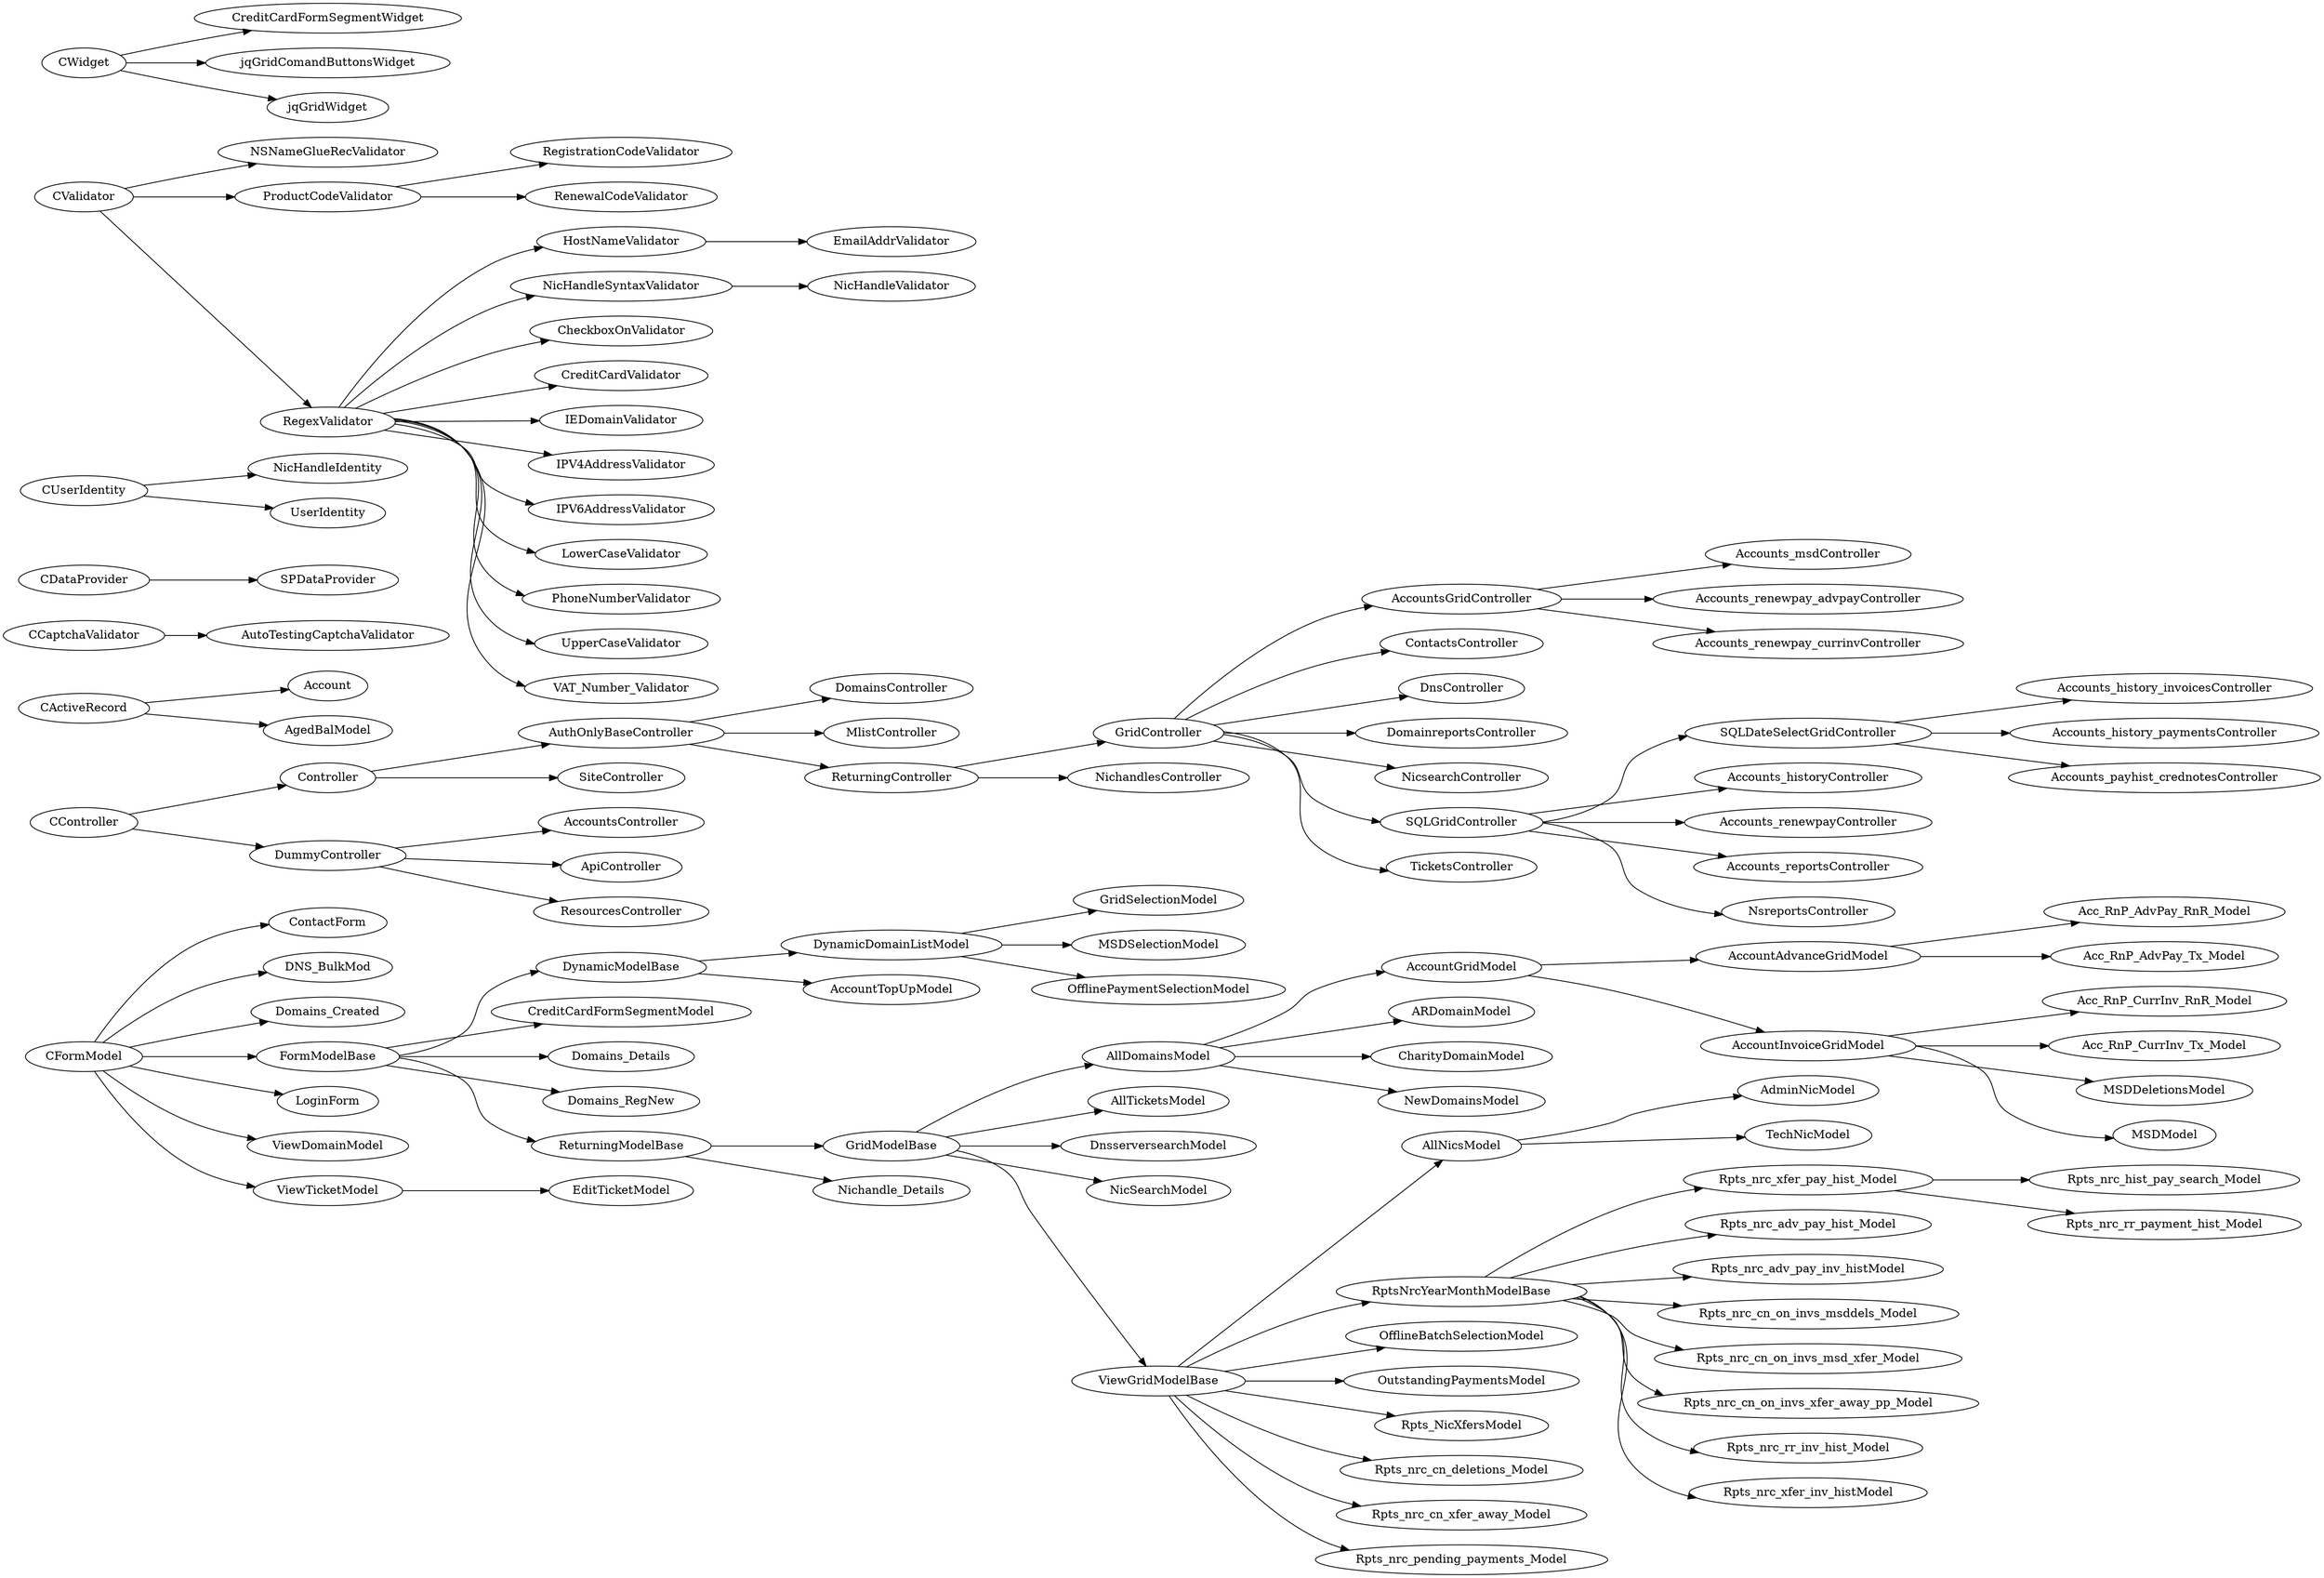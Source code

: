 digraph NRC_Class_Graph {
rankdir=LR
AccountAdvanceGridModel -> Acc_RnP_AdvPay_RnR_Model;
AccountAdvanceGridModel -> Acc_RnP_AdvPay_Tx_Model;
AccountGridModel -> AccountAdvanceGridModel;
AccountGridModel -> AccountInvoiceGridModel;
AccountInvoiceGridModel -> Acc_RnP_CurrInv_RnR_Model;
AccountInvoiceGridModel -> Acc_RnP_CurrInv_Tx_Model;
AccountInvoiceGridModel -> MSDDeletionsModel;
AccountInvoiceGridModel -> MSDModel;
AccountsGridController -> Accounts_msdController;
AccountsGridController -> Accounts_renewpay_advpayController;
AccountsGridController -> Accounts_renewpay_currinvController;
AllDomainsModel -> AccountGridModel;
AllDomainsModel  -> ARDomainModel;
AllDomainsModel  -> CharityDomainModel;
AllDomainsModel  -> NewDomainsModel;
AllNicsModel  -> AdminNicModel;
AllNicsModel  -> TechNicModel;
AuthOnlyBaseController -> DomainsController;
AuthOnlyBaseController -> MlistController;
AuthOnlyBaseController -> ReturningController;
CActiveRecord -> Account;
CActiveRecord -> AgedBalModel;
CCaptchaValidator -> AutoTestingCaptchaValidator;
CController -> Controller;
CController -> DummyController;
CDataProvider -> SPDataProvider;
CFormModel -> ContactForm;
CFormModel -> DNS_BulkMod;
CFormModel -> Domains_Created;
CFormModel -> FormModelBase;
CFormModel -> LoginForm;
CFormModel -> ViewDomainModel;
CFormModel -> ViewTicketModel;
Controller -> AuthOnlyBaseController;
Controller -> SiteController;
CUserIdentity -> NicHandleIdentity;
CUserIdentity -> UserIdentity;
CValidator -> NSNameGlueRecValidator;
CValidator -> ProductCodeValidator;
CValidator -> RegexValidator;
CWidget -> CreditCardFormSegmentWidget;
CWidget -> jqGridComandButtonsWidget;
CWidget -> jqGridWidget;
DummyController  -> AccountsController;
DummyController  -> ApiController;
DummyController  -> ResourcesController;
DynamicDomainListModel -> GridSelectionModel;
DynamicDomainListModel -> MSDSelectionModel;
DynamicDomainListModel -> OfflinePaymentSelectionModel;
DynamicModelBase -> AccountTopUpModel;
DynamicModelBase -> DynamicDomainListModel;
FormModelBase -> CreditCardFormSegmentModel;
FormModelBase -> Domains_Details;
FormModelBase -> Domains_RegNew;
FormModelBase -> DynamicModelBase;
FormModelBase -> ReturningModelBase;
GridController -> AccountsGridController;
GridController -> ContactsController;
GridController -> DnsController;
GridController -> DomainreportsController;
GridController -> NicsearchController;
GridController -> SQLGridController;
GridController -> TicketsController;
GridModelBase -> AllDomainsModel;
GridModelBase -> AllTicketsModel;
GridModelBase -> DnsserversearchModel;
GridModelBase -> NicSearchModel;
GridModelBase -> ViewGridModelBase;
HostNameValidator -> EmailAddrValidator;
NicHandleSyntaxValidator -> NicHandleValidator;
ProductCodeValidator -> RegistrationCodeValidator;
ProductCodeValidator -> RenewalCodeValidator;
RegexValidator -> CheckboxOnValidator;
RegexValidator -> CreditCardValidator;
RegexValidator -> HostNameValidator;
RegexValidator -> IEDomainValidator;
RegexValidator -> IPV4AddressValidator;
RegexValidator -> IPV6AddressValidator;
RegexValidator -> LowerCaseValidator;
RegexValidator -> NicHandleSyntaxValidator;
RegexValidator -> PhoneNumberValidator;
RegexValidator -> UpperCaseValidator;
RegexValidator -> VAT_Number_Validator;
ReturningController -> GridController;
ReturningController -> NichandlesController;
ReturningModelBase -> GridModelBase;
ReturningModelBase -> Nichandle_Details;
Rpts_nrc_xfer_pay_hist_Model -> Rpts_nrc_hist_pay_search_Model;
Rpts_nrc_xfer_pay_hist_Model -> Rpts_nrc_rr_payment_hist_Model;
RptsNrcYearMonthModelBase -> Rpts_nrc_adv_pay_hist_Model;
RptsNrcYearMonthModelBase -> Rpts_nrc_adv_pay_inv_histModel;
RptsNrcYearMonthModelBase -> Rpts_nrc_cn_on_invs_msddels_Model;
RptsNrcYearMonthModelBase -> Rpts_nrc_cn_on_invs_msd_xfer_Model;
RptsNrcYearMonthModelBase -> Rpts_nrc_cn_on_invs_xfer_away_pp_Model;
RptsNrcYearMonthModelBase -> Rpts_nrc_rr_inv_hist_Model;
RptsNrcYearMonthModelBase -> Rpts_nrc_xfer_inv_histModel;
RptsNrcYearMonthModelBase -> Rpts_nrc_xfer_pay_hist_Model;
SQLDateSelectGridController -> Accounts_history_invoicesController;
SQLDateSelectGridController -> Accounts_history_paymentsController;
SQLDateSelectGridController -> Accounts_payhist_crednotesController;
SQLGridController -> Accounts_historyController;
SQLGridController -> Accounts_renewpayController;
SQLGridController -> Accounts_reportsController;
SQLGridController -> NsreportsController;
SQLGridController -> SQLDateSelectGridController;
ViewGridModelBase -> AllNicsModel;
ViewGridModelBase -> OfflineBatchSelectionModel;
ViewGridModelBase -> OutstandingPaymentsModel;
ViewGridModelBase -> Rpts_NicXfersModel;
ViewGridModelBase -> Rpts_nrc_cn_deletions_Model;
ViewGridModelBase -> Rpts_nrc_cn_xfer_away_Model;
ViewGridModelBase -> Rpts_nrc_pending_payments_Model;
ViewGridModelBase -> RptsNrcYearMonthModelBase;
ViewTicketModel -> EditTicketModel;
}
